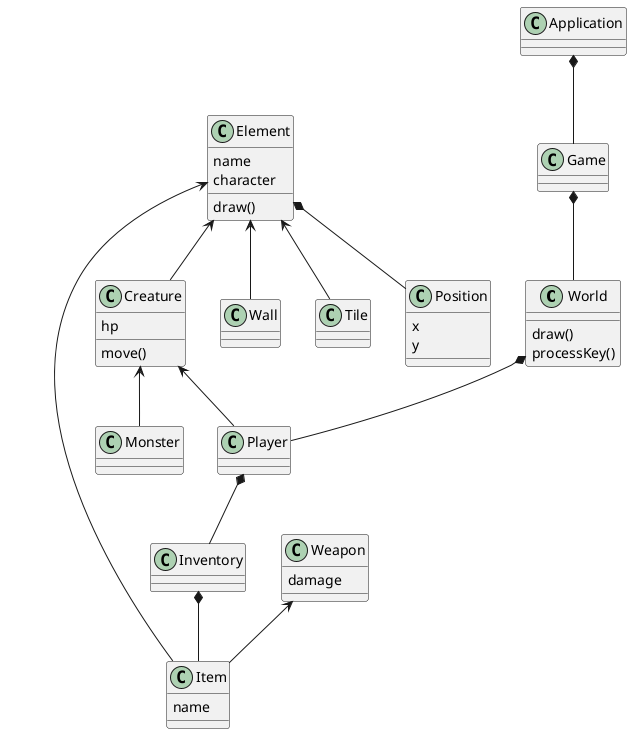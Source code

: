 @startuml hero

class World {
    draw()
    processKey()
}

class Position {
    x
    y
}

class Element {
    name
    character

    draw()
}

class Creature {
    hp 
    
    move()
}

class Weapon {
    damage
}

class Item {
    name
}

Application *-- Game

Game *-- World

World *-- Player

Element <-- Creature
Element <-- Item
Element <-- Wall
Element <-- Tile
Element *-- Position

Creature <-- Player
Creature <-- Monster

Player *-- Inventory

Inventory *-- Item

Weapon <-- Item

@enduml